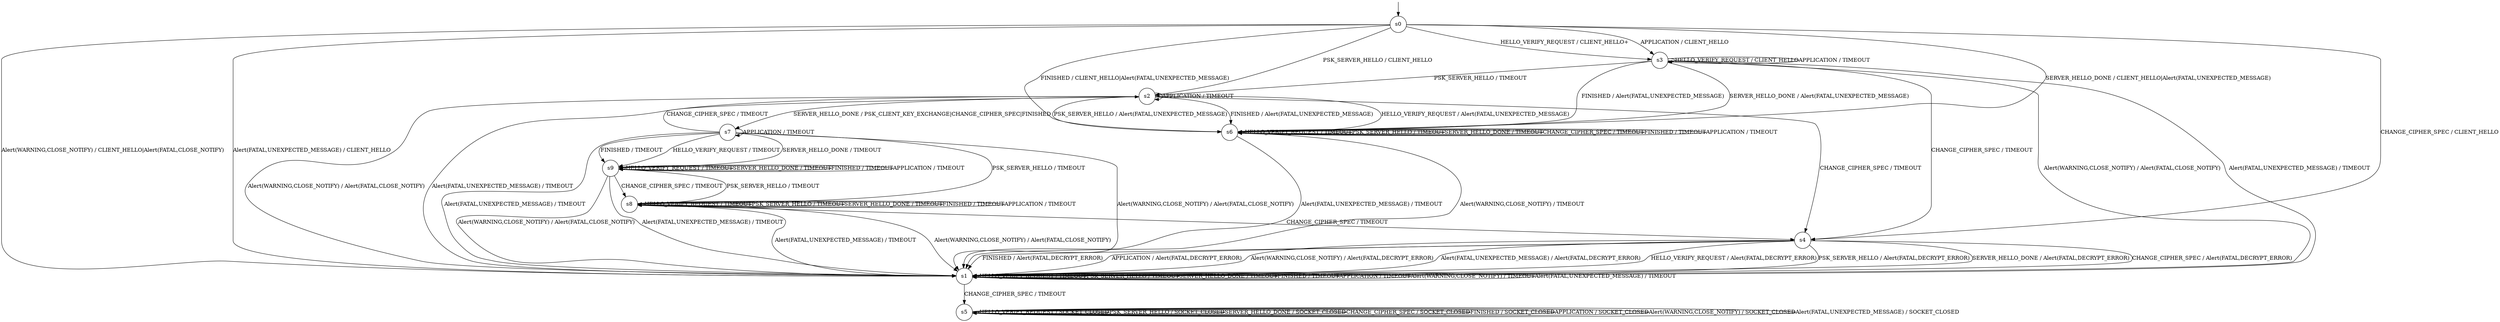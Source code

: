 digraph g {

	s0 [shape="circle" label="s0"];
	s1 [shape="circle" label="s1"];
	s2 [shape="circle" label="s2"];
	s3 [shape="circle" label="s3"];
	s4 [shape="circle" label="s4"];
	s5 [shape="circle" label="s5"];
	s6 [shape="circle" label="s6"];
	s7 [shape="circle" label="s7"];
	s8 [shape="circle" label="s8"];
	s9 [shape="circle" label="s9"];
	s0 -> s3 [label="HELLO_VERIFY_REQUEST / CLIENT_HELLO+"];
	s0 -> s2 [label="PSK_SERVER_HELLO / CLIENT_HELLO"];
	s0 -> s6 [label="SERVER_HELLO_DONE / CLIENT_HELLO|Alert(FATAL,UNEXPECTED_MESSAGE)"];
	s0 -> s4 [label="CHANGE_CIPHER_SPEC / CLIENT_HELLO"];
	s0 -> s6 [label="FINISHED / CLIENT_HELLO|Alert(FATAL,UNEXPECTED_MESSAGE)"];
	s0 -> s3 [label="APPLICATION / CLIENT_HELLO"];
	s0 -> s1 [label="Alert(WARNING,CLOSE_NOTIFY) / CLIENT_HELLO|Alert(FATAL,CLOSE_NOTIFY)"];
	s0 -> s1 [label="Alert(FATAL,UNEXPECTED_MESSAGE) / CLIENT_HELLO"];
	s1 -> s1 [label="HELLO_VERIFY_REQUEST / TIMEOUT"];
	s1 -> s1 [label="PSK_SERVER_HELLO / TIMEOUT"];
	s1 -> s1 [label="SERVER_HELLO_DONE / TIMEOUT"];
	s1 -> s5 [label="CHANGE_CIPHER_SPEC / TIMEOUT"];
	s1 -> s1 [label="FINISHED / TIMEOUT"];
	s1 -> s1 [label="APPLICATION / TIMEOUT"];
	s1 -> s1 [label="Alert(WARNING,CLOSE_NOTIFY) / TIMEOUT"];
	s1 -> s1 [label="Alert(FATAL,UNEXPECTED_MESSAGE) / TIMEOUT"];
	s2 -> s6 [label="HELLO_VERIFY_REQUEST / Alert(FATAL,UNEXPECTED_MESSAGE)"];
	s2 -> s6 [label="PSK_SERVER_HELLO / Alert(FATAL,UNEXPECTED_MESSAGE)"];
	s2 -> s7 [label="SERVER_HELLO_DONE / PSK_CLIENT_KEY_EXCHANGE|CHANGE_CIPHER_SPEC|FINISHED"];
	s2 -> s4 [label="CHANGE_CIPHER_SPEC / TIMEOUT"];
	s2 -> s6 [label="FINISHED / Alert(FATAL,UNEXPECTED_MESSAGE)"];
	s2 -> s2 [label="APPLICATION / TIMEOUT"];
	s2 -> s1 [label="Alert(WARNING,CLOSE_NOTIFY) / Alert(FATAL,CLOSE_NOTIFY)"];
	s2 -> s1 [label="Alert(FATAL,UNEXPECTED_MESSAGE) / TIMEOUT"];
	s3 -> s3 [label="HELLO_VERIFY_REQUEST / CLIENT_HELLO"];
	s3 -> s2 [label="PSK_SERVER_HELLO / TIMEOUT"];
	s3 -> s6 [label="SERVER_HELLO_DONE / Alert(FATAL,UNEXPECTED_MESSAGE)"];
	s3 -> s4 [label="CHANGE_CIPHER_SPEC / TIMEOUT"];
	s3 -> s6 [label="FINISHED / Alert(FATAL,UNEXPECTED_MESSAGE)"];
	s3 -> s3 [label="APPLICATION / TIMEOUT"];
	s3 -> s1 [label="Alert(WARNING,CLOSE_NOTIFY) / Alert(FATAL,CLOSE_NOTIFY)"];
	s3 -> s1 [label="Alert(FATAL,UNEXPECTED_MESSAGE) / TIMEOUT"];
	s4 -> s1 [label="HELLO_VERIFY_REQUEST / Alert(FATAL,DECRYPT_ERROR)"];
	s4 -> s1 [label="PSK_SERVER_HELLO / Alert(FATAL,DECRYPT_ERROR)"];
	s4 -> s1 [label="SERVER_HELLO_DONE / Alert(FATAL,DECRYPT_ERROR)"];
	s4 -> s1 [label="CHANGE_CIPHER_SPEC / Alert(FATAL,DECRYPT_ERROR)"];
	s4 -> s1 [label="FINISHED / Alert(FATAL,DECRYPT_ERROR)"];
	s4 -> s1 [label="APPLICATION / Alert(FATAL,DECRYPT_ERROR)"];
	s4 -> s1 [label="Alert(WARNING,CLOSE_NOTIFY) / Alert(FATAL,DECRYPT_ERROR)"];
	s4 -> s1 [label="Alert(FATAL,UNEXPECTED_MESSAGE) / Alert(FATAL,DECRYPT_ERROR)"];
	s5 -> s5 [label="HELLO_VERIFY_REQUEST / SOCKET_CLOSED"];
	s5 -> s5 [label="PSK_SERVER_HELLO / SOCKET_CLOSED"];
	s5 -> s5 [label="SERVER_HELLO_DONE / SOCKET_CLOSED"];
	s5 -> s5 [label="CHANGE_CIPHER_SPEC / SOCKET_CLOSED"];
	s5 -> s5 [label="FINISHED / SOCKET_CLOSED"];
	s5 -> s5 [label="APPLICATION / SOCKET_CLOSED"];
	s5 -> s5 [label="Alert(WARNING,CLOSE_NOTIFY) / SOCKET_CLOSED"];
	s5 -> s5 [label="Alert(FATAL,UNEXPECTED_MESSAGE) / SOCKET_CLOSED"];
	s6 -> s6 [label="HELLO_VERIFY_REQUEST / TIMEOUT"];
	s6 -> s6 [label="PSK_SERVER_HELLO / TIMEOUT"];
	s6 -> s6 [label="SERVER_HELLO_DONE / TIMEOUT"];
	s6 -> s6 [label="CHANGE_CIPHER_SPEC / TIMEOUT"];
	s6 -> s6 [label="FINISHED / TIMEOUT"];
	s6 -> s6 [label="APPLICATION / TIMEOUT"];
	s6 -> s1 [label="Alert(WARNING,CLOSE_NOTIFY) / TIMEOUT"];
	s6 -> s1 [label="Alert(FATAL,UNEXPECTED_MESSAGE) / TIMEOUT"];
	s7 -> s9 [label="HELLO_VERIFY_REQUEST / TIMEOUT"];
	s7 -> s8 [label="PSK_SERVER_HELLO / TIMEOUT"];
	s7 -> s9 [label="SERVER_HELLO_DONE / TIMEOUT"];
	s7 -> s2 [label="CHANGE_CIPHER_SPEC / TIMEOUT"];
	s7 -> s9 [label="FINISHED / TIMEOUT"];
	s7 -> s7 [label="APPLICATION / TIMEOUT"];
	s7 -> s1 [label="Alert(WARNING,CLOSE_NOTIFY) / Alert(FATAL,CLOSE_NOTIFY)"];
	s7 -> s1 [label="Alert(FATAL,UNEXPECTED_MESSAGE) / TIMEOUT"];
	s8 -> s8 [label="HELLO_VERIFY_REQUEST / TIMEOUT"];
	s8 -> s8 [label="PSK_SERVER_HELLO / TIMEOUT"];
	s8 -> s8 [label="SERVER_HELLO_DONE / TIMEOUT"];
	s8 -> s4 [label="CHANGE_CIPHER_SPEC / TIMEOUT"];
	s8 -> s8 [label="FINISHED / TIMEOUT"];
	s8 -> s8 [label="APPLICATION / TIMEOUT"];
	s8 -> s1 [label="Alert(WARNING,CLOSE_NOTIFY) / Alert(FATAL,CLOSE_NOTIFY)"];
	s8 -> s1 [label="Alert(FATAL,UNEXPECTED_MESSAGE) / TIMEOUT"];
	s9 -> s9 [label="HELLO_VERIFY_REQUEST / TIMEOUT"];
	s9 -> s8 [label="PSK_SERVER_HELLO / TIMEOUT"];
	s9 -> s9 [label="SERVER_HELLO_DONE / TIMEOUT"];
	s9 -> s8 [label="CHANGE_CIPHER_SPEC / TIMEOUT"];
	s9 -> s9 [label="FINISHED / TIMEOUT"];
	s9 -> s9 [label="APPLICATION / TIMEOUT"];
	s9 -> s1 [label="Alert(WARNING,CLOSE_NOTIFY) / Alert(FATAL,CLOSE_NOTIFY)"];
	s9 -> s1 [label="Alert(FATAL,UNEXPECTED_MESSAGE) / TIMEOUT"];

__start0 [label="" shape="none" width="0" height="0"];
__start0 -> s0;

}
